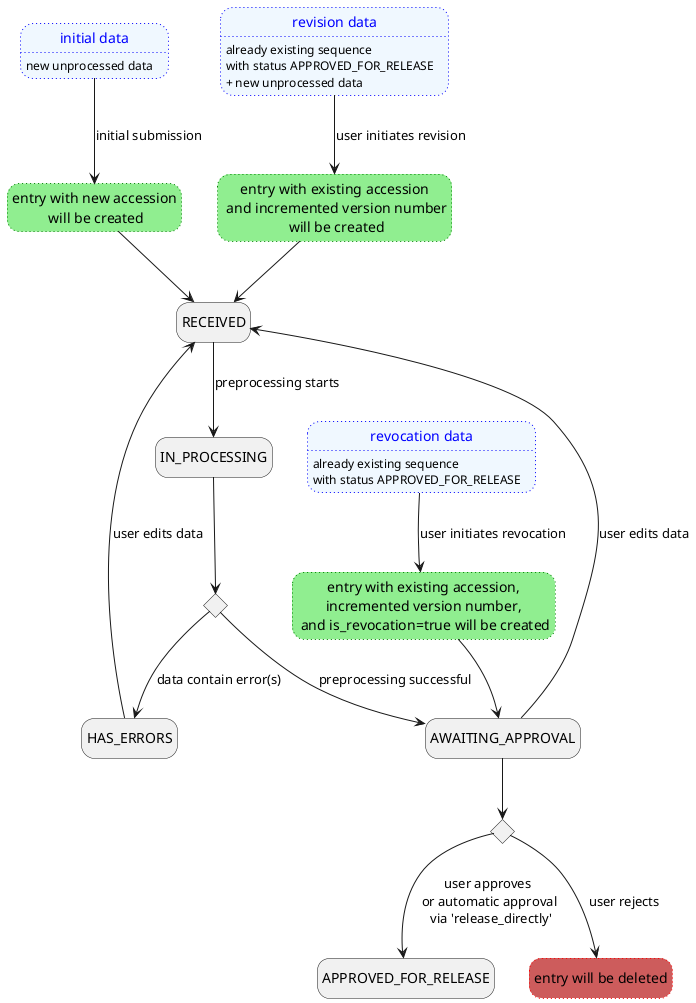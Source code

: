 @startuml
    hide empty description

    ' input data
    state INITIAL_DATA as "initial data" #aliceblue;line:blue;line.dotted;text:blue {
        INITIAL_DATA: new unprocessed data
        }
    state REVISION_DATA as "revision data" #aliceblue;line:blue;line.dotted;text:blue {
        REVISION_DATA: already existing sequence
        REVISION_DATA: with status APPROVED_FOR_RELEASE
        REVISION_DATA: + new unprocessed data
    }
    state REVOKED_DATA as "revocation data" #aliceblue;line:blue;line.dotted;text:blue{
        REVOKED_DATA: already existing sequence
        REVOKED_DATA: with status APPROVED_FOR_RELEASE
    }

    ' status states
    state RECEIVED
    state IN_PROCESSING
    state HAS_ERRORS
    state RECEIVED
    state APPROVED_FOR_RELEASE
    state AWAITING_APPROVAL

    ' actions
    state CREATING_SUBMIT as "entry with new accession\n will be created" #lightgreen;line:green;line.dotted
    state CREATING_REVISE as "entry with existing accession\n and incremented version number\n will be created" #lightgreen;line:green;line.dotted
    state CREATING_REVOKE as "entry with existing accession,\n incremented version number, \n and is_revocation=true will be created" #lightgreen;line:green;line.dotted
    state DELETION as "entry will be deleted" #IndianRed;line:red;line.dotted
    state is_error <<choice>>
    state is_approved <<choice>>

    ' transitions
    INITIAL_DATA --> CREATING_SUBMIT : initial submission
    CREATING_SUBMIT --> RECEIVED
    REVISION_DATA --> CREATING_REVISE : user initiates revision
    CREATING_REVISE --> RECEIVED

    REVOKED_DATA --> CREATING_REVOKE : user initiates revocation
    CREATING_REVOKE --> AWAITING_APPROVAL

    RECEIVED --> IN_PROCESSING : preprocessing starts
    IN_PROCESSING --> is_error
    is_error --> HAS_ERRORS : data contain error(s)
    HAS_ERRORS --> RECEIVED : user edits data
    AWAITING_APPROVAL --> RECEIVED : user edits data
    is_error --> AWAITING_APPROVAL : preprocessing successful
    AWAITING_APPROVAL --> is_approved
    is_approved --> APPROVED_FOR_RELEASE : user approves \nor automatic approval\n via 'release_directly'
    is_approved --> DELETION : user rejects

@enduml
